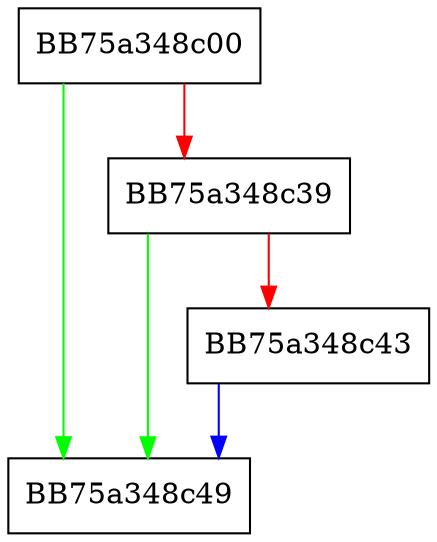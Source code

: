 digraph ChangeState {
  node [shape="box"];
  graph [splines=ortho];
  BB75a348c00 -> BB75a348c49 [color="green"];
  BB75a348c00 -> BB75a348c39 [color="red"];
  BB75a348c39 -> BB75a348c49 [color="green"];
  BB75a348c39 -> BB75a348c43 [color="red"];
  BB75a348c43 -> BB75a348c49 [color="blue"];
}